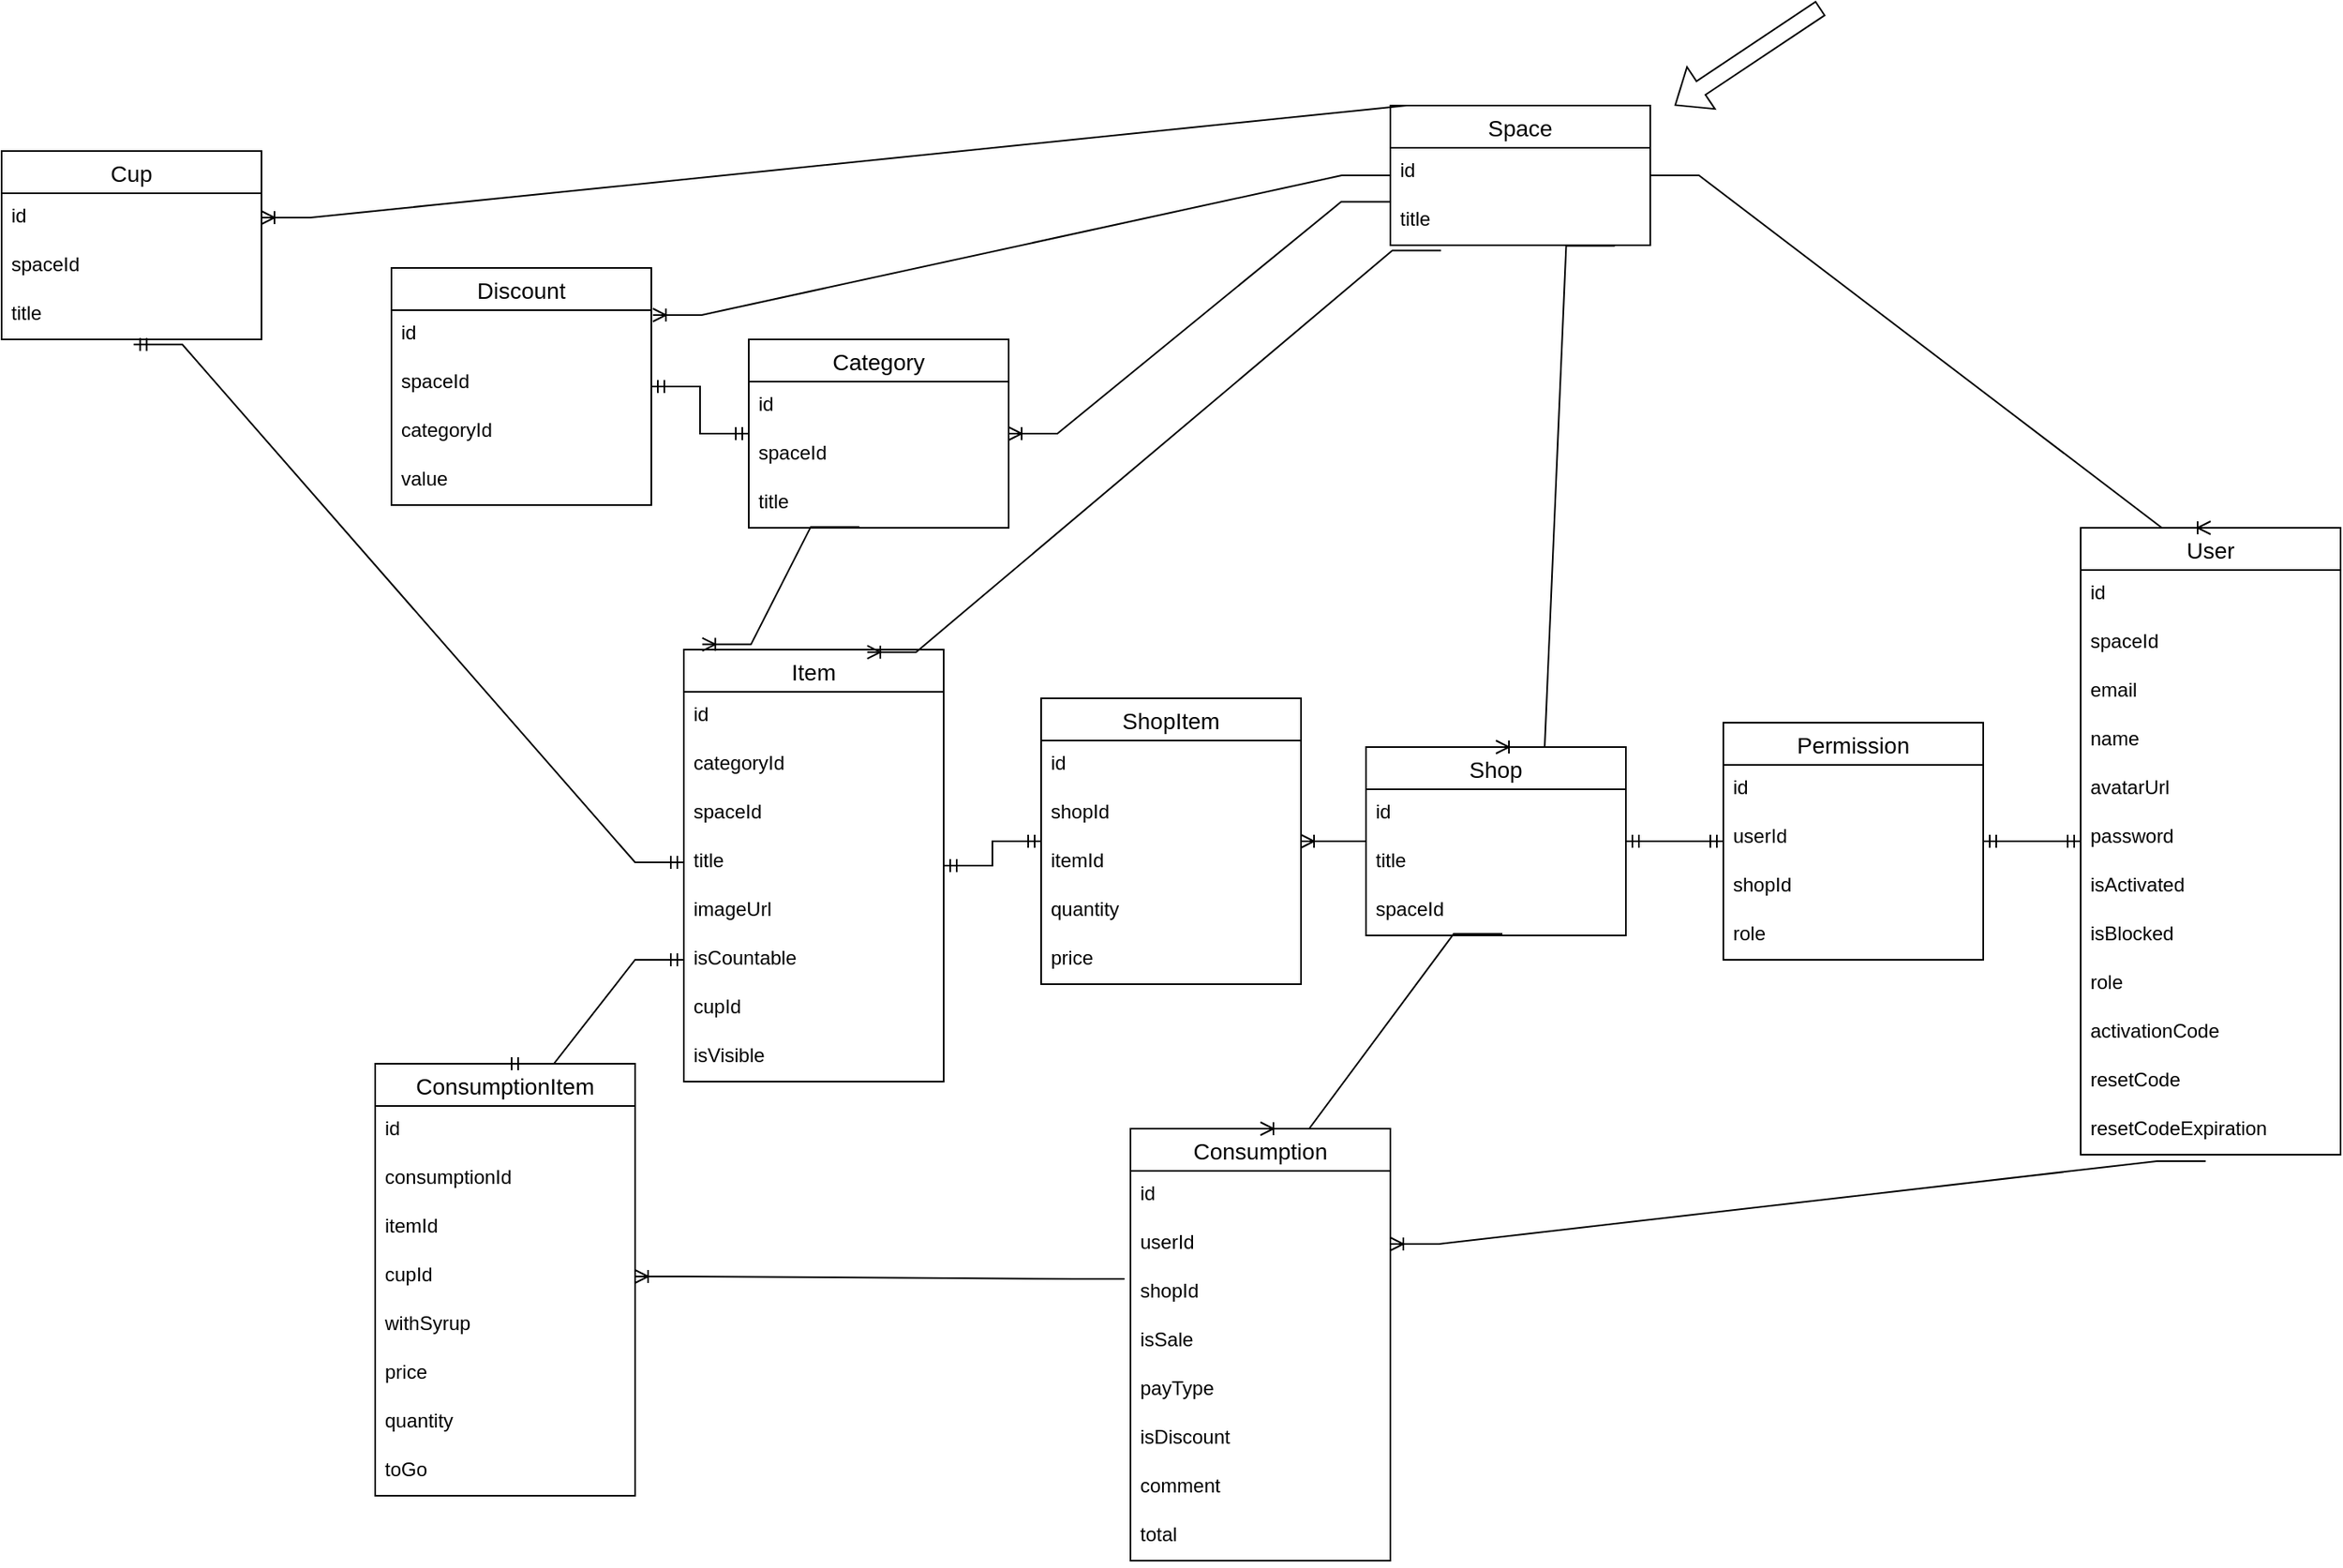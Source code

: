 <mxfile version="20.8.10" type="device"><diagram id="-RboTagxcHU9Nsr4pJRb" name="Page-1"><mxGraphModel dx="2420" dy="2177" grid="1" gridSize="10" guides="1" tooltips="1" connect="1" arrows="1" fold="1" page="1" pageScale="1" pageWidth="827" pageHeight="1169" math="0" shadow="0"><root><mxCell id="0"/><mxCell id="1" parent="0"/><mxCell id="PtXZRWENo-5FDZrmI7I0-1" value="User" style="swimlane;fontStyle=0;childLayout=stackLayout;horizontal=1;startSize=26;horizontalStack=0;resizeParent=1;resizeParentMax=0;resizeLast=0;collapsible=1;marginBottom=0;align=center;fontSize=14;" parent="1" vertex="1"><mxGeometry x="740" y="-80" width="160" height="386" as="geometry"/></mxCell><mxCell id="PtXZRWENo-5FDZrmI7I0-2" value="id" style="text;strokeColor=none;fillColor=none;spacingLeft=4;spacingRight=4;overflow=hidden;rotatable=0;points=[[0,0.5],[1,0.5]];portConstraint=eastwest;fontSize=12;" parent="PtXZRWENo-5FDZrmI7I0-1" vertex="1"><mxGeometry y="26" width="160" height="30" as="geometry"/></mxCell><mxCell id="4w__0bcOmojPFbcZ-Phi-4" value="spaceId" style="text;strokeColor=none;fillColor=none;spacingLeft=4;spacingRight=4;overflow=hidden;rotatable=0;points=[[0,0.5],[1,0.5]];portConstraint=eastwest;fontSize=12;" parent="PtXZRWENo-5FDZrmI7I0-1" vertex="1"><mxGeometry y="56" width="160" height="30" as="geometry"/></mxCell><mxCell id="PtXZRWENo-5FDZrmI7I0-3" value="email" style="text;strokeColor=none;fillColor=none;spacingLeft=4;spacingRight=4;overflow=hidden;rotatable=0;points=[[0,0.5],[1,0.5]];portConstraint=eastwest;fontSize=12;" parent="PtXZRWENo-5FDZrmI7I0-1" vertex="1"><mxGeometry y="86" width="160" height="30" as="geometry"/></mxCell><mxCell id="PtXZRWENo-5FDZrmI7I0-4" value="name" style="text;strokeColor=none;fillColor=none;spacingLeft=4;spacingRight=4;overflow=hidden;rotatable=0;points=[[0,0.5],[1,0.5]];portConstraint=eastwest;fontSize=12;" parent="PtXZRWENo-5FDZrmI7I0-1" vertex="1"><mxGeometry y="116" width="160" height="30" as="geometry"/></mxCell><mxCell id="2ZHtAxUTW5Pm4I8rhyET-17" value="avatarUrl" style="text;strokeColor=none;fillColor=none;spacingLeft=4;spacingRight=4;overflow=hidden;rotatable=0;points=[[0,0.5],[1,0.5]];portConstraint=eastwest;fontSize=12;" parent="PtXZRWENo-5FDZrmI7I0-1" vertex="1"><mxGeometry y="146" width="160" height="30" as="geometry"/></mxCell><mxCell id="PtXZRWENo-5FDZrmI7I0-5" value="password" style="text;strokeColor=none;fillColor=none;spacingLeft=4;spacingRight=4;overflow=hidden;rotatable=0;points=[[0,0.5],[1,0.5]];portConstraint=eastwest;fontSize=12;" parent="PtXZRWENo-5FDZrmI7I0-1" vertex="1"><mxGeometry y="176" width="160" height="30" as="geometry"/></mxCell><mxCell id="6MsvrKW7NR40lOU20cwh-1" value="isActivated" style="text;strokeColor=none;fillColor=none;spacingLeft=4;spacingRight=4;overflow=hidden;rotatable=0;points=[[0,0.5],[1,0.5]];portConstraint=eastwest;fontSize=12;" parent="PtXZRWENo-5FDZrmI7I0-1" vertex="1"><mxGeometry y="206" width="160" height="30" as="geometry"/></mxCell><mxCell id="obLjnWfp8mF0ZZuGQmt2-3" value="isBlocked" style="text;strokeColor=none;fillColor=none;spacingLeft=4;spacingRight=4;overflow=hidden;rotatable=0;points=[[0,0.5],[1,0.5]];portConstraint=eastwest;fontSize=12;" parent="PtXZRWENo-5FDZrmI7I0-1" vertex="1"><mxGeometry y="236" width="160" height="30" as="geometry"/></mxCell><mxCell id="obLjnWfp8mF0ZZuGQmt2-1" value="role" style="text;strokeColor=none;fillColor=none;spacingLeft=4;spacingRight=4;overflow=hidden;rotatable=0;points=[[0,0.5],[1,0.5]];portConstraint=eastwest;fontSize=12;" parent="PtXZRWENo-5FDZrmI7I0-1" vertex="1"><mxGeometry y="266" width="160" height="30" as="geometry"/></mxCell><mxCell id="6MsvrKW7NR40lOU20cwh-2" value="activationCode" style="text;strokeColor=none;fillColor=none;spacingLeft=4;spacingRight=4;overflow=hidden;rotatable=0;points=[[0,0.5],[1,0.5]];portConstraint=eastwest;fontSize=12;" parent="PtXZRWENo-5FDZrmI7I0-1" vertex="1"><mxGeometry y="296" width="160" height="30" as="geometry"/></mxCell><mxCell id="obLjnWfp8mF0ZZuGQmt2-2" value="resetCode" style="text;strokeColor=none;fillColor=none;spacingLeft=4;spacingRight=4;overflow=hidden;rotatable=0;points=[[0,0.5],[1,0.5]];portConstraint=eastwest;fontSize=12;" parent="PtXZRWENo-5FDZrmI7I0-1" vertex="1"><mxGeometry y="326" width="160" height="30" as="geometry"/></mxCell><mxCell id="4w__0bcOmojPFbcZ-Phi-13" value="resetCodeExpiration" style="text;strokeColor=none;fillColor=none;spacingLeft=4;spacingRight=4;overflow=hidden;rotatable=0;points=[[0,0.5],[1,0.5]];portConstraint=eastwest;fontSize=12;" parent="PtXZRWENo-5FDZrmI7I0-1" vertex="1"><mxGeometry y="356" width="160" height="30" as="geometry"/></mxCell><mxCell id="6MsvrKW7NR40lOU20cwh-6" value="Shop" style="swimlane;fontStyle=0;childLayout=stackLayout;horizontal=1;startSize=26;horizontalStack=0;resizeParent=1;resizeParentMax=0;resizeLast=0;collapsible=1;marginBottom=0;align=center;fontSize=14;" parent="1" vertex="1"><mxGeometry x="300" y="55" width="160" height="116" as="geometry"/></mxCell><mxCell id="6MsvrKW7NR40lOU20cwh-7" value="id" style="text;strokeColor=none;fillColor=none;spacingLeft=4;spacingRight=4;overflow=hidden;rotatable=0;points=[[0,0.5],[1,0.5]];portConstraint=eastwest;fontSize=12;" parent="6MsvrKW7NR40lOU20cwh-6" vertex="1"><mxGeometry y="26" width="160" height="30" as="geometry"/></mxCell><mxCell id="6MsvrKW7NR40lOU20cwh-8" value="title" style="text;strokeColor=none;fillColor=none;spacingLeft=4;spacingRight=4;overflow=hidden;rotatable=0;points=[[0,0.5],[1,0.5]];portConstraint=eastwest;fontSize=12;" parent="6MsvrKW7NR40lOU20cwh-6" vertex="1"><mxGeometry y="56" width="160" height="30" as="geometry"/></mxCell><mxCell id="4w__0bcOmojPFbcZ-Phi-7" value="spaceId" style="text;strokeColor=none;fillColor=none;spacingLeft=4;spacingRight=4;overflow=hidden;rotatable=0;points=[[0,0.5],[1,0.5]];portConstraint=eastwest;fontSize=12;" parent="6MsvrKW7NR40lOU20cwh-6" vertex="1"><mxGeometry y="86" width="160" height="30" as="geometry"/></mxCell><mxCell id="6MsvrKW7NR40lOU20cwh-16" value="Permission" style="swimlane;fontStyle=0;childLayout=stackLayout;horizontal=1;startSize=26;horizontalStack=0;resizeParent=1;resizeParentMax=0;resizeLast=0;collapsible=1;marginBottom=0;align=center;fontSize=14;" parent="1" vertex="1"><mxGeometry x="520" y="40" width="160" height="146" as="geometry"/></mxCell><mxCell id="6MsvrKW7NR40lOU20cwh-17" value="id" style="text;strokeColor=none;fillColor=none;spacingLeft=4;spacingRight=4;overflow=hidden;rotatable=0;points=[[0,0.5],[1,0.5]];portConstraint=eastwest;fontSize=12;" parent="6MsvrKW7NR40lOU20cwh-16" vertex="1"><mxGeometry y="26" width="160" height="30" as="geometry"/></mxCell><mxCell id="6MsvrKW7NR40lOU20cwh-18" value="userId" style="text;strokeColor=none;fillColor=none;spacingLeft=4;spacingRight=4;overflow=hidden;rotatable=0;points=[[0,0.5],[1,0.5]];portConstraint=eastwest;fontSize=12;" parent="6MsvrKW7NR40lOU20cwh-16" vertex="1"><mxGeometry y="56" width="160" height="30" as="geometry"/></mxCell><mxCell id="6MsvrKW7NR40lOU20cwh-19" value="shopId" style="text;strokeColor=none;fillColor=none;spacingLeft=4;spacingRight=4;overflow=hidden;rotatable=0;points=[[0,0.5],[1,0.5]];portConstraint=eastwest;fontSize=12;" parent="6MsvrKW7NR40lOU20cwh-16" vertex="1"><mxGeometry y="86" width="160" height="30" as="geometry"/></mxCell><mxCell id="obLjnWfp8mF0ZZuGQmt2-4" value="role" style="text;strokeColor=none;fillColor=none;spacingLeft=4;spacingRight=4;overflow=hidden;rotatable=0;points=[[0,0.5],[1,0.5]];portConstraint=eastwest;fontSize=12;" parent="6MsvrKW7NR40lOU20cwh-16" vertex="1"><mxGeometry y="116" width="160" height="30" as="geometry"/></mxCell><mxCell id="obLjnWfp8mF0ZZuGQmt2-8" value="Item" style="swimlane;fontStyle=0;childLayout=stackLayout;horizontal=1;startSize=26;horizontalStack=0;resizeParent=1;resizeParentMax=0;resizeLast=0;collapsible=1;marginBottom=0;align=center;fontSize=14;" parent="1" vertex="1"><mxGeometry x="-120" y="-5" width="160" height="266" as="geometry"/></mxCell><mxCell id="obLjnWfp8mF0ZZuGQmt2-9" value="id" style="text;strokeColor=none;fillColor=none;spacingLeft=4;spacingRight=4;overflow=hidden;rotatable=0;points=[[0,0.5],[1,0.5]];portConstraint=eastwest;fontSize=12;" parent="obLjnWfp8mF0ZZuGQmt2-8" vertex="1"><mxGeometry y="26" width="160" height="30" as="geometry"/></mxCell><mxCell id="2ZHtAxUTW5Pm4I8rhyET-7" value="categoryId" style="text;strokeColor=none;fillColor=none;spacingLeft=4;spacingRight=4;overflow=hidden;rotatable=0;points=[[0,0.5],[1,0.5]];portConstraint=eastwest;fontSize=12;" parent="obLjnWfp8mF0ZZuGQmt2-8" vertex="1"><mxGeometry y="56" width="160" height="30" as="geometry"/></mxCell><mxCell id="obLjnWfp8mF0ZZuGQmt2-55" value="spaceId" style="text;strokeColor=none;fillColor=none;spacingLeft=4;spacingRight=4;overflow=hidden;rotatable=0;points=[[0,0.5],[1,0.5]];portConstraint=eastwest;fontSize=12;" parent="obLjnWfp8mF0ZZuGQmt2-8" vertex="1"><mxGeometry y="86" width="160" height="30" as="geometry"/></mxCell><mxCell id="obLjnWfp8mF0ZZuGQmt2-10" value="title" style="text;strokeColor=none;fillColor=none;spacingLeft=4;spacingRight=4;overflow=hidden;rotatable=0;points=[[0,0.5],[1,0.5]];portConstraint=eastwest;fontSize=12;" parent="obLjnWfp8mF0ZZuGQmt2-8" vertex="1"><mxGeometry y="116" width="160" height="30" as="geometry"/></mxCell><mxCell id="obLjnWfp8mF0ZZuGQmt2-54" value="imageUrl" style="text;strokeColor=none;fillColor=none;spacingLeft=4;spacingRight=4;overflow=hidden;rotatable=0;points=[[0,0.5],[1,0.5]];portConstraint=eastwest;fontSize=12;" parent="obLjnWfp8mF0ZZuGQmt2-8" vertex="1"><mxGeometry y="146" width="160" height="30" as="geometry"/></mxCell><mxCell id="obLjnWfp8mF0ZZuGQmt2-11" value="isCountable" style="text;strokeColor=none;fillColor=none;spacingLeft=4;spacingRight=4;overflow=hidden;rotatable=0;points=[[0,0.5],[1,0.5]];portConstraint=eastwest;fontSize=12;" parent="obLjnWfp8mF0ZZuGQmt2-8" vertex="1"><mxGeometry y="176" width="160" height="30" as="geometry"/></mxCell><mxCell id="pwrpQkeH6e8OSDZ0tOXm-13" value="cupId" style="text;strokeColor=none;fillColor=none;spacingLeft=4;spacingRight=4;overflow=hidden;rotatable=0;points=[[0,0.5],[1,0.5]];portConstraint=eastwest;fontSize=12;" vertex="1" parent="obLjnWfp8mF0ZZuGQmt2-8"><mxGeometry y="206" width="160" height="30" as="geometry"/></mxCell><mxCell id="2ZHtAxUTW5Pm4I8rhyET-20" value="isVisible" style="text;strokeColor=none;fillColor=none;spacingLeft=4;spacingRight=4;overflow=hidden;rotatable=0;points=[[0,0.5],[1,0.5]];portConstraint=eastwest;fontSize=12;" parent="obLjnWfp8mF0ZZuGQmt2-8" vertex="1"><mxGeometry y="236" width="160" height="30" as="geometry"/></mxCell><mxCell id="obLjnWfp8mF0ZZuGQmt2-15" value="ShopItem" style="swimlane;fontStyle=0;childLayout=stackLayout;horizontal=1;startSize=26;horizontalStack=0;resizeParent=1;resizeParentMax=0;resizeLast=0;collapsible=1;marginBottom=0;align=center;fontSize=14;" parent="1" vertex="1"><mxGeometry x="100" y="25" width="160" height="176" as="geometry"/></mxCell><mxCell id="obLjnWfp8mF0ZZuGQmt2-16" value="id" style="text;strokeColor=none;fillColor=none;spacingLeft=4;spacingRight=4;overflow=hidden;rotatable=0;points=[[0,0.5],[1,0.5]];portConstraint=eastwest;fontSize=12;" parent="obLjnWfp8mF0ZZuGQmt2-15" vertex="1"><mxGeometry y="26" width="160" height="30" as="geometry"/></mxCell><mxCell id="obLjnWfp8mF0ZZuGQmt2-17" value="shopId" style="text;strokeColor=none;fillColor=none;spacingLeft=4;spacingRight=4;overflow=hidden;rotatable=0;points=[[0,0.5],[1,0.5]];portConstraint=eastwest;fontSize=12;" parent="obLjnWfp8mF0ZZuGQmt2-15" vertex="1"><mxGeometry y="56" width="160" height="30" as="geometry"/></mxCell><mxCell id="obLjnWfp8mF0ZZuGQmt2-18" value="itemId" style="text;strokeColor=none;fillColor=none;spacingLeft=4;spacingRight=4;overflow=hidden;rotatable=0;points=[[0,0.5],[1,0.5]];portConstraint=eastwest;fontSize=12;" parent="obLjnWfp8mF0ZZuGQmt2-15" vertex="1"><mxGeometry y="86" width="160" height="30" as="geometry"/></mxCell><mxCell id="obLjnWfp8mF0ZZuGQmt2-19" value="quantity" style="text;strokeColor=none;fillColor=none;spacingLeft=4;spacingRight=4;overflow=hidden;rotatable=0;points=[[0,0.5],[1,0.5]];portConstraint=eastwest;fontSize=12;" parent="obLjnWfp8mF0ZZuGQmt2-15" vertex="1"><mxGeometry y="116" width="160" height="30" as="geometry"/></mxCell><mxCell id="obLjnWfp8mF0ZZuGQmt2-20" value="price" style="text;strokeColor=none;fillColor=none;spacingLeft=4;spacingRight=4;overflow=hidden;rotatable=0;points=[[0,0.5],[1,0.5]];portConstraint=eastwest;fontSize=12;" parent="obLjnWfp8mF0ZZuGQmt2-15" vertex="1"><mxGeometry y="146" width="160" height="30" as="geometry"/></mxCell><mxCell id="obLjnWfp8mF0ZZuGQmt2-21" value="" style="edgeStyle=entityRelationEdgeStyle;fontSize=12;html=1;endArrow=ERmandOne;startArrow=ERmandOne;rounded=0;" parent="1" source="6MsvrKW7NR40lOU20cwh-6" target="6MsvrKW7NR40lOU20cwh-16" edge="1"><mxGeometry width="100" height="100" relative="1" as="geometry"><mxPoint x="380" y="260" as="sourcePoint"/><mxPoint x="480" y="160" as="targetPoint"/></mxGeometry></mxCell><mxCell id="obLjnWfp8mF0ZZuGQmt2-22" value="" style="edgeStyle=entityRelationEdgeStyle;fontSize=12;html=1;endArrow=ERmandOne;startArrow=ERmandOne;rounded=0;" parent="1" source="PtXZRWENo-5FDZrmI7I0-1" target="6MsvrKW7NR40lOU20cwh-16" edge="1"><mxGeometry width="100" height="100" relative="1" as="geometry"><mxPoint x="380" y="260" as="sourcePoint"/><mxPoint x="480" y="160" as="targetPoint"/></mxGeometry></mxCell><mxCell id="obLjnWfp8mF0ZZuGQmt2-23" value="" style="edgeStyle=entityRelationEdgeStyle;fontSize=12;html=1;endArrow=ERoneToMany;rounded=0;" parent="1" source="6MsvrKW7NR40lOU20cwh-6" target="obLjnWfp8mF0ZZuGQmt2-15" edge="1"><mxGeometry width="100" height="100" relative="1" as="geometry"><mxPoint x="380" y="360" as="sourcePoint"/><mxPoint x="480" y="260" as="targetPoint"/></mxGeometry></mxCell><mxCell id="obLjnWfp8mF0ZZuGQmt2-24" value="" style="edgeStyle=entityRelationEdgeStyle;fontSize=12;html=1;endArrow=ERmandOne;startArrow=ERmandOne;rounded=0;" parent="1" source="obLjnWfp8mF0ZZuGQmt2-8" target="obLjnWfp8mF0ZZuGQmt2-15" edge="1"><mxGeometry width="100" height="100" relative="1" as="geometry"><mxPoint x="380" y="360" as="sourcePoint"/><mxPoint x="480" y="260" as="targetPoint"/></mxGeometry></mxCell><mxCell id="obLjnWfp8mF0ZZuGQmt2-25" value="Cup" style="swimlane;fontStyle=0;childLayout=stackLayout;horizontal=1;startSize=26;horizontalStack=0;resizeParent=1;resizeParentMax=0;resizeLast=0;collapsible=1;marginBottom=0;align=center;fontSize=14;" parent="1" vertex="1"><mxGeometry x="-540" y="-312" width="160" height="116" as="geometry"/></mxCell><mxCell id="obLjnWfp8mF0ZZuGQmt2-26" value="id" style="text;strokeColor=none;fillColor=none;spacingLeft=4;spacingRight=4;overflow=hidden;rotatable=0;points=[[0,0.5],[1,0.5]];portConstraint=eastwest;fontSize=12;" parent="obLjnWfp8mF0ZZuGQmt2-25" vertex="1"><mxGeometry y="26" width="160" height="30" as="geometry"/></mxCell><mxCell id="2ZHtAxUTW5Pm4I8rhyET-12" value="spaceId" style="text;strokeColor=none;fillColor=none;spacingLeft=4;spacingRight=4;overflow=hidden;rotatable=0;points=[[0,0.5],[1,0.5]];portConstraint=eastwest;fontSize=12;" parent="obLjnWfp8mF0ZZuGQmt2-25" vertex="1"><mxGeometry y="56" width="160" height="30" as="geometry"/></mxCell><mxCell id="obLjnWfp8mF0ZZuGQmt2-27" value="title" style="text;strokeColor=none;fillColor=none;spacingLeft=4;spacingRight=4;overflow=hidden;rotatable=0;points=[[0,0.5],[1,0.5]];portConstraint=eastwest;fontSize=12;" parent="obLjnWfp8mF0ZZuGQmt2-25" vertex="1"><mxGeometry y="86" width="160" height="30" as="geometry"/></mxCell><mxCell id="obLjnWfp8mF0ZZuGQmt2-35" value="" style="edgeStyle=entityRelationEdgeStyle;fontSize=12;html=1;endArrow=ERmandOne;startArrow=ERmandOne;rounded=0;exitX=0;exitY=0.5;exitDx=0;exitDy=0;entryX=0.508;entryY=1.106;entryDx=0;entryDy=0;entryPerimeter=0;" parent="1" source="obLjnWfp8mF0ZZuGQmt2-10" target="obLjnWfp8mF0ZZuGQmt2-27" edge="1"><mxGeometry width="100" height="100" relative="1" as="geometry"><mxPoint x="140" y="130" as="sourcePoint"/><mxPoint x="240" y="30" as="targetPoint"/></mxGeometry></mxCell><mxCell id="obLjnWfp8mF0ZZuGQmt2-36" value="ConsumptionItem" style="swimlane;fontStyle=0;childLayout=stackLayout;horizontal=1;startSize=26;horizontalStack=0;resizeParent=1;resizeParentMax=0;resizeLast=0;collapsible=1;marginBottom=0;align=center;fontSize=14;" parent="1" vertex="1"><mxGeometry x="-310" y="250" width="160" height="266" as="geometry"/></mxCell><mxCell id="obLjnWfp8mF0ZZuGQmt2-37" value="id" style="text;strokeColor=none;fillColor=none;spacingLeft=4;spacingRight=4;overflow=hidden;rotatable=0;points=[[0,0.5],[1,0.5]];portConstraint=eastwest;fontSize=12;" parent="obLjnWfp8mF0ZZuGQmt2-36" vertex="1"><mxGeometry y="26" width="160" height="30" as="geometry"/></mxCell><mxCell id="obLjnWfp8mF0ZZuGQmt2-38" value="consumptionId" style="text;strokeColor=none;fillColor=none;spacingLeft=4;spacingRight=4;overflow=hidden;rotatable=0;points=[[0,0.5],[1,0.5]];portConstraint=eastwest;fontSize=12;" parent="obLjnWfp8mF0ZZuGQmt2-36" vertex="1"><mxGeometry y="56" width="160" height="30" as="geometry"/></mxCell><mxCell id="pwrpQkeH6e8OSDZ0tOXm-14" value="itemId" style="text;strokeColor=none;fillColor=none;spacingLeft=4;spacingRight=4;overflow=hidden;rotatable=0;points=[[0,0.5],[1,0.5]];portConstraint=eastwest;fontSize=12;" vertex="1" parent="obLjnWfp8mF0ZZuGQmt2-36"><mxGeometry y="86" width="160" height="30" as="geometry"/></mxCell><mxCell id="obLjnWfp8mF0ZZuGQmt2-44" value="cupId" style="text;strokeColor=none;fillColor=none;spacingLeft=4;spacingRight=4;overflow=hidden;rotatable=0;points=[[0,0.5],[1,0.5]];portConstraint=eastwest;fontSize=12;" parent="obLjnWfp8mF0ZZuGQmt2-36" vertex="1"><mxGeometry y="116" width="160" height="30" as="geometry"/></mxCell><mxCell id="pwrpQkeH6e8OSDZ0tOXm-15" value="withSyrup" style="text;strokeColor=none;fillColor=none;spacingLeft=4;spacingRight=4;overflow=hidden;rotatable=0;points=[[0,0.5],[1,0.5]];portConstraint=eastwest;fontSize=12;" vertex="1" parent="obLjnWfp8mF0ZZuGQmt2-36"><mxGeometry y="146" width="160" height="30" as="geometry"/></mxCell><mxCell id="obLjnWfp8mF0ZZuGQmt2-45" value="price" style="text;strokeColor=none;fillColor=none;spacingLeft=4;spacingRight=4;overflow=hidden;rotatable=0;points=[[0,0.5],[1,0.5]];portConstraint=eastwest;fontSize=12;" parent="obLjnWfp8mF0ZZuGQmt2-36" vertex="1"><mxGeometry y="176" width="160" height="30" as="geometry"/></mxCell><mxCell id="pwrpQkeH6e8OSDZ0tOXm-1" value="quantity" style="text;strokeColor=none;fillColor=none;spacingLeft=4;spacingRight=4;overflow=hidden;rotatable=0;points=[[0,0.5],[1,0.5]];portConstraint=eastwest;fontSize=12;" vertex="1" parent="obLjnWfp8mF0ZZuGQmt2-36"><mxGeometry y="206" width="160" height="30" as="geometry"/></mxCell><mxCell id="obLjnWfp8mF0ZZuGQmt2-46" value="toGo" style="text;strokeColor=none;fillColor=none;spacingLeft=4;spacingRight=4;overflow=hidden;rotatable=0;points=[[0,0.5],[1,0.5]];portConstraint=eastwest;fontSize=12;" parent="obLjnWfp8mF0ZZuGQmt2-36" vertex="1"><mxGeometry y="236" width="160" height="30" as="geometry"/></mxCell><mxCell id="obLjnWfp8mF0ZZuGQmt2-39" value="Consumption" style="swimlane;fontStyle=0;childLayout=stackLayout;horizontal=1;startSize=26;horizontalStack=0;resizeParent=1;resizeParentMax=0;resizeLast=0;collapsible=1;marginBottom=0;align=center;fontSize=14;" parent="1" vertex="1"><mxGeometry x="155" y="290" width="160" height="266" as="geometry"/></mxCell><mxCell id="obLjnWfp8mF0ZZuGQmt2-40" value="id" style="text;strokeColor=none;fillColor=none;spacingLeft=4;spacingRight=4;overflow=hidden;rotatable=0;points=[[0,0.5],[1,0.5]];portConstraint=eastwest;fontSize=12;" parent="obLjnWfp8mF0ZZuGQmt2-39" vertex="1"><mxGeometry y="26" width="160" height="30" as="geometry"/></mxCell><mxCell id="obLjnWfp8mF0ZZuGQmt2-41" value="userId" style="text;strokeColor=none;fillColor=none;spacingLeft=4;spacingRight=4;overflow=hidden;rotatable=0;points=[[0,0.5],[1,0.5]];portConstraint=eastwest;fontSize=12;" parent="obLjnWfp8mF0ZZuGQmt2-39" vertex="1"><mxGeometry y="56" width="160" height="30" as="geometry"/></mxCell><mxCell id="obLjnWfp8mF0ZZuGQmt2-50" value="shopId" style="text;strokeColor=none;fillColor=none;spacingLeft=4;spacingRight=4;overflow=hidden;rotatable=0;points=[[0,0.5],[1,0.5]];portConstraint=eastwest;fontSize=12;" parent="obLjnWfp8mF0ZZuGQmt2-39" vertex="1"><mxGeometry y="86" width="160" height="30" as="geometry"/></mxCell><mxCell id="2ZHtAxUTW5Pm4I8rhyET-19" value="isSale" style="text;strokeColor=none;fillColor=none;spacingLeft=4;spacingRight=4;overflow=hidden;rotatable=0;points=[[0,0.5],[1,0.5]];portConstraint=eastwest;fontSize=12;" parent="obLjnWfp8mF0ZZuGQmt2-39" vertex="1"><mxGeometry y="116" width="160" height="30" as="geometry"/></mxCell><mxCell id="obLjnWfp8mF0ZZuGQmt2-43" value="payType" style="text;strokeColor=none;fillColor=none;spacingLeft=4;spacingRight=4;overflow=hidden;rotatable=0;points=[[0,0.5],[1,0.5]];portConstraint=eastwest;fontSize=12;" parent="obLjnWfp8mF0ZZuGQmt2-39" vertex="1"><mxGeometry y="146" width="160" height="30" as="geometry"/></mxCell><mxCell id="2ZHtAxUTW5Pm4I8rhyET-21" value="isDiscount" style="text;strokeColor=none;fillColor=none;spacingLeft=4;spacingRight=4;overflow=hidden;rotatable=0;points=[[0,0.5],[1,0.5]];portConstraint=eastwest;fontSize=12;" parent="obLjnWfp8mF0ZZuGQmt2-39" vertex="1"><mxGeometry y="176" width="160" height="30" as="geometry"/></mxCell><mxCell id="2ZHtAxUTW5Pm4I8rhyET-22" value="comment" style="text;strokeColor=none;fillColor=none;spacingLeft=4;spacingRight=4;overflow=hidden;rotatable=0;points=[[0,0.5],[1,0.5]];portConstraint=eastwest;fontSize=12;" parent="obLjnWfp8mF0ZZuGQmt2-39" vertex="1"><mxGeometry y="206" width="160" height="30" as="geometry"/></mxCell><mxCell id="obLjnWfp8mF0ZZuGQmt2-42" value="total" style="text;strokeColor=none;fillColor=none;spacingLeft=4;spacingRight=4;overflow=hidden;rotatable=0;points=[[0,0.5],[1,0.5]];portConstraint=eastwest;fontSize=12;" parent="obLjnWfp8mF0ZZuGQmt2-39" vertex="1"><mxGeometry y="236" width="160" height="30" as="geometry"/></mxCell><mxCell id="obLjnWfp8mF0ZZuGQmt2-47" value="" style="edgeStyle=entityRelationEdgeStyle;fontSize=12;html=1;endArrow=ERmandOne;startArrow=ERmandOne;rounded=0;exitX=0.5;exitY=0;exitDx=0;exitDy=0;" parent="1" source="obLjnWfp8mF0ZZuGQmt2-36" target="obLjnWfp8mF0ZZuGQmt2-11" edge="1"><mxGeometry width="100" height="100" relative="1" as="geometry"><mxPoint x="80" y="210" as="sourcePoint"/><mxPoint x="180" y="110" as="targetPoint"/></mxGeometry></mxCell><mxCell id="obLjnWfp8mF0ZZuGQmt2-49" value="" style="edgeStyle=entityRelationEdgeStyle;fontSize=12;html=1;endArrow=ERoneToMany;rounded=0;exitX=0.481;exitY=1.133;exitDx=0;exitDy=0;exitPerimeter=0;" parent="1" source="4w__0bcOmojPFbcZ-Phi-13" target="obLjnWfp8mF0ZZuGQmt2-41" edge="1"><mxGeometry width="100" height="100" relative="1" as="geometry"><mxPoint x="390" y="230" as="sourcePoint"/><mxPoint x="490" y="130" as="targetPoint"/></mxGeometry></mxCell><mxCell id="obLjnWfp8mF0ZZuGQmt2-51" value="" style="edgeStyle=entityRelationEdgeStyle;fontSize=12;html=1;endArrow=ERoneToMany;rounded=0;exitX=-0.023;exitY=0.217;exitDx=0;exitDy=0;exitPerimeter=0;entryX=1;entryY=0.5;entryDx=0;entryDy=0;" parent="1" source="obLjnWfp8mF0ZZuGQmt2-50" target="obLjnWfp8mF0ZZuGQmt2-44" edge="1"><mxGeometry width="100" height="100" relative="1" as="geometry"><mxPoint x="180" y="360" as="sourcePoint"/><mxPoint x="280" y="260" as="targetPoint"/></mxGeometry></mxCell><mxCell id="obLjnWfp8mF0ZZuGQmt2-52" value="" style="edgeStyle=entityRelationEdgeStyle;fontSize=12;html=1;endArrow=ERoneToMany;rounded=0;exitX=0.525;exitY=0.967;exitDx=0;exitDy=0;exitPerimeter=0;entryX=0.5;entryY=0;entryDx=0;entryDy=0;" parent="1" source="4w__0bcOmojPFbcZ-Phi-7" target="obLjnWfp8mF0ZZuGQmt2-39" edge="1"><mxGeometry width="100" height="100" relative="1" as="geometry"><mxPoint x="180" y="360" as="sourcePoint"/><mxPoint x="280" y="260" as="targetPoint"/></mxGeometry></mxCell><mxCell id="4w__0bcOmojPFbcZ-Phi-1" value="Space" style="swimlane;fontStyle=0;childLayout=stackLayout;horizontal=1;startSize=26;horizontalStack=0;resizeParent=1;resizeParentMax=0;resizeLast=0;collapsible=1;marginBottom=0;align=center;fontSize=14;" parent="1" vertex="1"><mxGeometry x="315" y="-340" width="160" height="86" as="geometry"/></mxCell><mxCell id="4w__0bcOmojPFbcZ-Phi-2" value="id" style="text;strokeColor=none;fillColor=none;spacingLeft=4;spacingRight=4;overflow=hidden;rotatable=0;points=[[0,0.5],[1,0.5]];portConstraint=eastwest;fontSize=12;" parent="4w__0bcOmojPFbcZ-Phi-1" vertex="1"><mxGeometry y="26" width="160" height="30" as="geometry"/></mxCell><mxCell id="4w__0bcOmojPFbcZ-Phi-3" value="title" style="text;strokeColor=none;fillColor=none;spacingLeft=4;spacingRight=4;overflow=hidden;rotatable=0;points=[[0,0.5],[1,0.5]];portConstraint=eastwest;fontSize=12;" parent="4w__0bcOmojPFbcZ-Phi-1" vertex="1"><mxGeometry y="56" width="160" height="30" as="geometry"/></mxCell><mxCell id="4w__0bcOmojPFbcZ-Phi-9" value="" style="edgeStyle=entityRelationEdgeStyle;fontSize=12;html=1;endArrow=ERoneToMany;rounded=0;entryX=0.5;entryY=0;entryDx=0;entryDy=0;exitX=0.864;exitY=1.014;exitDx=0;exitDy=0;exitPerimeter=0;" parent="1" source="4w__0bcOmojPFbcZ-Phi-3" target="6MsvrKW7NR40lOU20cwh-6" edge="1"><mxGeometry width="100" height="100" relative="1" as="geometry"><mxPoint x="478" y="-191.99" as="sourcePoint"/><mxPoint x="660" y="-280" as="targetPoint"/></mxGeometry></mxCell><mxCell id="4w__0bcOmojPFbcZ-Phi-10" value="" style="edgeStyle=entityRelationEdgeStyle;fontSize=12;html=1;endArrow=ERoneToMany;rounded=0;entryX=0.5;entryY=0;entryDx=0;entryDy=0;" parent="1" source="4w__0bcOmojPFbcZ-Phi-1" target="PtXZRWENo-5FDZrmI7I0-1" edge="1"><mxGeometry width="100" height="100" relative="1" as="geometry"><mxPoint x="570" y="-170" as="sourcePoint"/><mxPoint x="670" y="-270" as="targetPoint"/></mxGeometry></mxCell><mxCell id="4w__0bcOmojPFbcZ-Phi-11" value="" style="edgeStyle=entityRelationEdgeStyle;fontSize=12;html=1;endArrow=ERoneToMany;rounded=0;entryX=0.706;entryY=0.006;entryDx=0;entryDy=0;entryPerimeter=0;exitX=0.195;exitY=1.11;exitDx=0;exitDy=0;exitPerimeter=0;" parent="1" source="4w__0bcOmojPFbcZ-Phi-3" target="obLjnWfp8mF0ZZuGQmt2-8" edge="1"><mxGeometry x="-1" y="151" width="100" height="100" relative="1" as="geometry"><mxPoint x="365.04" y="-191" as="sourcePoint"/><mxPoint x="80" y="-30" as="targetPoint"/><mxPoint x="-150" y="131" as="offset"/></mxGeometry></mxCell><mxCell id="2ZHtAxUTW5Pm4I8rhyET-8" value="Category" style="swimlane;fontStyle=0;childLayout=stackLayout;horizontal=1;startSize=26;horizontalStack=0;resizeParent=1;resizeParentMax=0;resizeLast=0;collapsible=1;marginBottom=0;align=center;fontSize=14;" parent="1" vertex="1"><mxGeometry x="-80" y="-196" width="160" height="116" as="geometry"/></mxCell><mxCell id="2ZHtAxUTW5Pm4I8rhyET-9" value="id" style="text;strokeColor=none;fillColor=none;spacingLeft=4;spacingRight=4;overflow=hidden;rotatable=0;points=[[0,0.5],[1,0.5]];portConstraint=eastwest;fontSize=12;" parent="2ZHtAxUTW5Pm4I8rhyET-8" vertex="1"><mxGeometry y="26" width="160" height="30" as="geometry"/></mxCell><mxCell id="2ZHtAxUTW5Pm4I8rhyET-11" value="spaceId" style="text;strokeColor=none;fillColor=none;spacingLeft=4;spacingRight=4;overflow=hidden;rotatable=0;points=[[0,0.5],[1,0.5]];portConstraint=eastwest;fontSize=12;" parent="2ZHtAxUTW5Pm4I8rhyET-8" vertex="1"><mxGeometry y="56" width="160" height="30" as="geometry"/></mxCell><mxCell id="2ZHtAxUTW5Pm4I8rhyET-10" value="title" style="text;strokeColor=none;fillColor=none;spacingLeft=4;spacingRight=4;overflow=hidden;rotatable=0;points=[[0,0.5],[1,0.5]];portConstraint=eastwest;fontSize=12;" parent="2ZHtAxUTW5Pm4I8rhyET-8" vertex="1"><mxGeometry y="86" width="160" height="30" as="geometry"/></mxCell><mxCell id="2ZHtAxUTW5Pm4I8rhyET-13" value="" style="edgeStyle=entityRelationEdgeStyle;fontSize=12;html=1;endArrow=ERoneToMany;rounded=0;exitX=-0.002;exitY=1.11;exitDx=0;exitDy=0;exitPerimeter=0;" parent="1" source="4w__0bcOmojPFbcZ-Phi-2" target="2ZHtAxUTW5Pm4I8rhyET-8" edge="1"><mxGeometry x="0.642" y="398" width="100" height="100" relative="1" as="geometry"><mxPoint x="80" y="-300" as="sourcePoint"/><mxPoint x="180" y="-400" as="targetPoint"/><mxPoint x="-79" y="8" as="offset"/></mxGeometry></mxCell><mxCell id="2ZHtAxUTW5Pm4I8rhyET-14" value="" style="edgeStyle=entityRelationEdgeStyle;fontSize=12;html=1;endArrow=ERoneToMany;exitX=0.25;exitY=0;exitDx=0;exitDy=0;entryX=1;entryY=0.5;entryDx=0;entryDy=0;rounded=0;" parent="1" source="4w__0bcOmojPFbcZ-Phi-1" target="obLjnWfp8mF0ZZuGQmt2-26" edge="1"><mxGeometry x="0.642" y="398" width="100" height="100" relative="1" as="geometry"><mxPoint x="430" y="-330" as="sourcePoint"/><mxPoint x="-180" y="-200" as="targetPoint"/><mxPoint x="-79" y="8" as="offset"/></mxGeometry></mxCell><mxCell id="2ZHtAxUTW5Pm4I8rhyET-18" value="" style="edgeStyle=entityRelationEdgeStyle;fontSize=12;html=1;endArrow=ERoneToMany;rounded=0;exitX=0.426;exitY=0.982;exitDx=0;exitDy=0;exitPerimeter=0;entryX=0.071;entryY=-0.012;entryDx=0;entryDy=0;entryPerimeter=0;" parent="1" source="2ZHtAxUTW5Pm4I8rhyET-10" target="obLjnWfp8mF0ZZuGQmt2-8" edge="1"><mxGeometry width="100" height="100" relative="1" as="geometry"><mxPoint x="190" y="140" as="sourcePoint"/><mxPoint x="290" y="40" as="targetPoint"/></mxGeometry></mxCell><mxCell id="pwrpQkeH6e8OSDZ0tOXm-2" value="Discount" style="swimlane;fontStyle=0;childLayout=stackLayout;horizontal=1;startSize=26;horizontalStack=0;resizeParent=1;resizeParentMax=0;resizeLast=0;collapsible=1;marginBottom=0;align=center;fontSize=14;" vertex="1" parent="1"><mxGeometry x="-300" y="-240" width="160" height="146" as="geometry"/></mxCell><mxCell id="pwrpQkeH6e8OSDZ0tOXm-3" value="id" style="text;strokeColor=none;fillColor=none;spacingLeft=4;spacingRight=4;overflow=hidden;rotatable=0;points=[[0,0.5],[1,0.5]];portConstraint=eastwest;fontSize=12;" vertex="1" parent="pwrpQkeH6e8OSDZ0tOXm-2"><mxGeometry y="26" width="160" height="30" as="geometry"/></mxCell><mxCell id="pwrpQkeH6e8OSDZ0tOXm-4" value="spaceId" style="text;strokeColor=none;fillColor=none;spacingLeft=4;spacingRight=4;overflow=hidden;rotatable=0;points=[[0,0.5],[1,0.5]];portConstraint=eastwest;fontSize=12;" vertex="1" parent="pwrpQkeH6e8OSDZ0tOXm-2"><mxGeometry y="56" width="160" height="30" as="geometry"/></mxCell><mxCell id="pwrpQkeH6e8OSDZ0tOXm-6" value="categoryId" style="text;strokeColor=none;fillColor=none;spacingLeft=4;spacingRight=4;overflow=hidden;rotatable=0;points=[[0,0.5],[1,0.5]];portConstraint=eastwest;fontSize=12;" vertex="1" parent="pwrpQkeH6e8OSDZ0tOXm-2"><mxGeometry y="86" width="160" height="30" as="geometry"/></mxCell><mxCell id="pwrpQkeH6e8OSDZ0tOXm-5" value="value" style="text;strokeColor=none;fillColor=none;spacingLeft=4;spacingRight=4;overflow=hidden;rotatable=0;points=[[0,0.5],[1,0.5]];portConstraint=eastwest;fontSize=12;" vertex="1" parent="pwrpQkeH6e8OSDZ0tOXm-2"><mxGeometry y="116" width="160" height="30" as="geometry"/></mxCell><mxCell id="pwrpQkeH6e8OSDZ0tOXm-7" value="" style="edgeStyle=entityRelationEdgeStyle;fontSize=12;html=1;endArrow=ERoneToMany;rounded=0;entryX=1.006;entryY=0.1;entryDx=0;entryDy=0;entryPerimeter=0;" edge="1" parent="1" source="4w__0bcOmojPFbcZ-Phi-1" target="pwrpQkeH6e8OSDZ0tOXm-3"><mxGeometry width="100" height="100" relative="1" as="geometry"><mxPoint x="370.08" y="-210" as="sourcePoint"/><mxPoint x="80" y="-210" as="targetPoint"/></mxGeometry></mxCell><mxCell id="pwrpQkeH6e8OSDZ0tOXm-8" value="" style="edgeStyle=entityRelationEdgeStyle;fontSize=12;html=1;endArrow=ERmandOne;startArrow=ERmandOne;rounded=0;" edge="1" parent="1" source="pwrpQkeH6e8OSDZ0tOXm-2" target="2ZHtAxUTW5Pm4I8rhyET-8"><mxGeometry width="100" height="100" relative="1" as="geometry"><mxPoint x="-20" y="-110" as="sourcePoint"/><mxPoint x="80" y="-210" as="targetPoint"/></mxGeometry></mxCell><mxCell id="pwrpQkeH6e8OSDZ0tOXm-12" value="" style="shape=flexArrow;endArrow=classic;html=1;rounded=0;" edge="1" parent="1"><mxGeometry width="50" height="50" relative="1" as="geometry"><mxPoint x="580" y="-400" as="sourcePoint"/><mxPoint x="490" y="-340" as="targetPoint"/></mxGeometry></mxCell></root></mxGraphModel></diagram></mxfile>